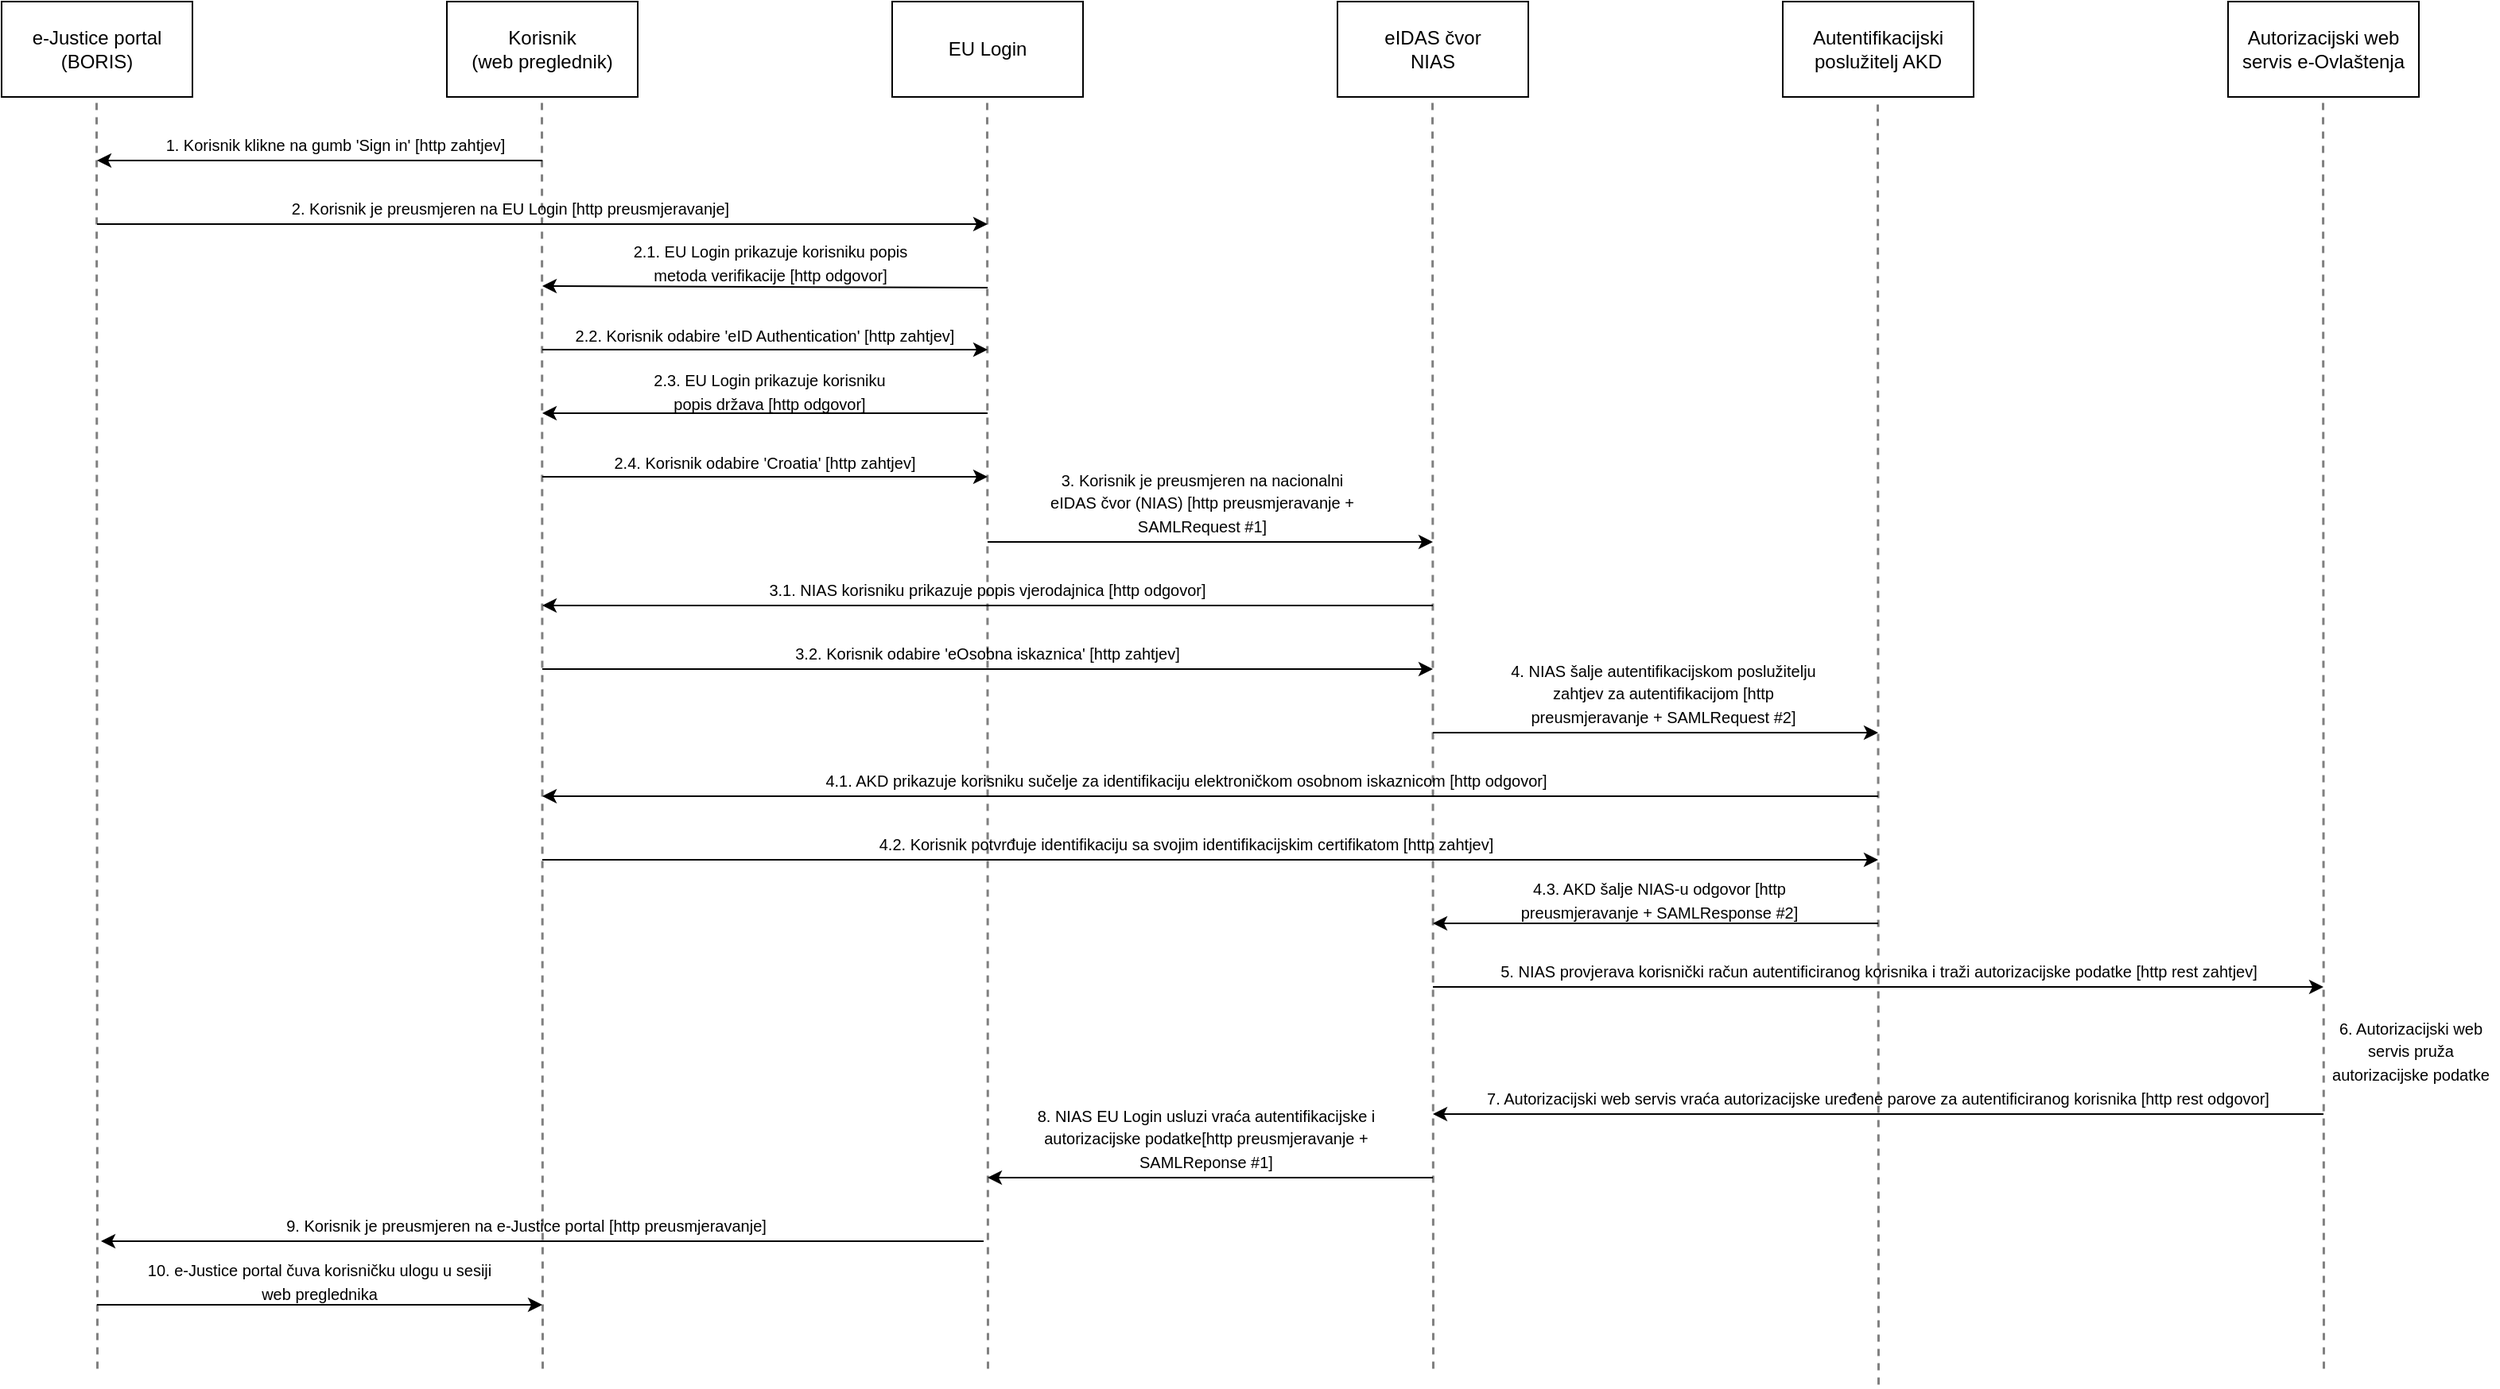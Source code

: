 <mxfile version="24.1.0" type="github">
  <diagram name="Page-1" id="2YBvvXClWsGukQMizWep">
    <mxGraphModel dx="1674" dy="780" grid="1" gridSize="10" guides="1" tooltips="1" connect="1" arrows="1" fold="1" page="1" pageScale="1" pageWidth="850" pageHeight="1100" math="0" shadow="0">
      <root>
        <mxCell id="0" />
        <mxCell id="1" parent="0" />
        <mxCell id="p3eJGVzJpjYLF1nv2MW--1" value="" style="rounded=0;whiteSpace=wrap;html=1;" vertex="1" parent="1">
          <mxGeometry x="340" y="160" width="120" height="60" as="geometry" />
        </mxCell>
        <mxCell id="p3eJGVzJpjYLF1nv2MW--2" value="e-Justice portal (BORIS)" style="text;html=1;align=center;verticalAlign=middle;whiteSpace=wrap;rounded=0;" vertex="1" parent="1">
          <mxGeometry x="350" y="175" width="100" height="30" as="geometry" />
        </mxCell>
        <mxCell id="p3eJGVzJpjYLF1nv2MW--3" value="" style="rounded=0;whiteSpace=wrap;html=1;" vertex="1" parent="1">
          <mxGeometry x="620" y="160" width="120" height="60" as="geometry" />
        </mxCell>
        <mxCell id="p3eJGVzJpjYLF1nv2MW--4" value="Korisnik&lt;br&gt;(web preglednik)" style="text;html=1;align=center;verticalAlign=middle;whiteSpace=wrap;rounded=0;" vertex="1" parent="1">
          <mxGeometry x="625" y="175" width="110" height="30" as="geometry" />
        </mxCell>
        <mxCell id="p3eJGVzJpjYLF1nv2MW--5" value="" style="rounded=0;whiteSpace=wrap;html=1;" vertex="1" parent="1">
          <mxGeometry x="900" y="160" width="120" height="60" as="geometry" />
        </mxCell>
        <mxCell id="p3eJGVzJpjYLF1nv2MW--6" value="EU Login" style="text;html=1;align=center;verticalAlign=middle;whiteSpace=wrap;rounded=0;" vertex="1" parent="1">
          <mxGeometry x="905" y="175" width="110" height="30" as="geometry" />
        </mxCell>
        <mxCell id="p3eJGVzJpjYLF1nv2MW--7" value="" style="rounded=0;whiteSpace=wrap;html=1;" vertex="1" parent="1">
          <mxGeometry x="1180" y="160" width="120" height="60" as="geometry" />
        </mxCell>
        <mxCell id="p3eJGVzJpjYLF1nv2MW--8" value="eIDAS čvor&lt;br&gt;NIAS" style="text;html=1;align=center;verticalAlign=middle;whiteSpace=wrap;rounded=0;" vertex="1" parent="1">
          <mxGeometry x="1185" y="175" width="110" height="30" as="geometry" />
        </mxCell>
        <mxCell id="p3eJGVzJpjYLF1nv2MW--9" value="" style="endArrow=none;dashed=1;html=1;rounded=0;jumpSize=10;jumpStyle=arc;strokeWidth=1.5;strokeColor=#808080;" edge="1" parent="1">
          <mxGeometry width="50" height="50" relative="1" as="geometry">
            <mxPoint x="400" y="1020" as="sourcePoint" />
            <mxPoint x="399.5" y="220" as="targetPoint" />
          </mxGeometry>
        </mxCell>
        <mxCell id="p3eJGVzJpjYLF1nv2MW--10" value="" style="endArrow=none;dashed=1;html=1;rounded=0;strokeWidth=1.5;strokeColor=#808080;" edge="1" parent="1">
          <mxGeometry width="50" height="50" relative="1" as="geometry">
            <mxPoint x="680" y="1020" as="sourcePoint" />
            <mxPoint x="679.5" y="220" as="targetPoint" />
          </mxGeometry>
        </mxCell>
        <mxCell id="p3eJGVzJpjYLF1nv2MW--11" value="" style="endArrow=none;dashed=1;html=1;rounded=0;strokeWidth=1.5;strokeColor=#808080;" edge="1" parent="1">
          <mxGeometry width="50" height="50" relative="1" as="geometry">
            <mxPoint x="960" y="1020" as="sourcePoint" />
            <mxPoint x="959.5" y="220" as="targetPoint" />
          </mxGeometry>
        </mxCell>
        <mxCell id="p3eJGVzJpjYLF1nv2MW--12" value="" style="endArrow=none;dashed=1;html=1;rounded=0;strokeWidth=1.5;strokeColor=#808080;" edge="1" parent="1">
          <mxGeometry width="50" height="50" relative="1" as="geometry">
            <mxPoint x="1240" y="1020" as="sourcePoint" />
            <mxPoint x="1239.5" y="220" as="targetPoint" />
          </mxGeometry>
        </mxCell>
        <mxCell id="p3eJGVzJpjYLF1nv2MW--13" value="" style="endArrow=classic;html=1;rounded=0;" edge="1" parent="1">
          <mxGeometry width="50" height="50" relative="1" as="geometry">
            <mxPoint x="680" y="260" as="sourcePoint" />
            <mxPoint x="400" y="260" as="targetPoint" />
          </mxGeometry>
        </mxCell>
        <mxCell id="p3eJGVzJpjYLF1nv2MW--14" value="&lt;font style=&quot;font-size: 10px;&quot;&gt;1. Korisnik klikne na gumb &#39;Sign in&#39; [http zahtjev]&lt;/font&gt;" style="text;html=1;align=center;verticalAlign=middle;whiteSpace=wrap;rounded=0;" vertex="1" parent="1">
          <mxGeometry x="430" y="240" width="240" height="20" as="geometry" />
        </mxCell>
        <mxCell id="p3eJGVzJpjYLF1nv2MW--15" value="" style="endArrow=classic;html=1;rounded=0;" edge="1" parent="1">
          <mxGeometry width="50" height="50" relative="1" as="geometry">
            <mxPoint x="400" y="300" as="sourcePoint" />
            <mxPoint x="960" y="300" as="targetPoint" />
          </mxGeometry>
        </mxCell>
        <mxCell id="p3eJGVzJpjYLF1nv2MW--16" value="&lt;font style=&quot;font-size: 10px;&quot;&gt;2. Korisnik je preusmjeren na EU Login [http preusmjeravanje]&lt;/font&gt;" style="text;html=1;align=center;verticalAlign=middle;whiteSpace=wrap;rounded=0;" vertex="1" parent="1">
          <mxGeometry x="490" y="280" width="340" height="20" as="geometry" />
        </mxCell>
        <mxCell id="p3eJGVzJpjYLF1nv2MW--17" value="" style="endArrow=classic;html=1;rounded=0;" edge="1" parent="1">
          <mxGeometry width="50" height="50" relative="1" as="geometry">
            <mxPoint x="960" y="340" as="sourcePoint" />
            <mxPoint x="680" y="339" as="targetPoint" />
          </mxGeometry>
        </mxCell>
        <mxCell id="p3eJGVzJpjYLF1nv2MW--18" value="&lt;font style=&quot;font-size: 10px;&quot;&gt;2.1. EU Login prikazuje korisniku popis metoda verifikacije [http odgovor]&lt;/font&gt;" style="text;html=1;align=center;verticalAlign=middle;whiteSpace=wrap;rounded=0;" vertex="1" parent="1">
          <mxGeometry x="726.25" y="319" width="195" height="10" as="geometry" />
        </mxCell>
        <mxCell id="p3eJGVzJpjYLF1nv2MW--19" value="" style="endArrow=classic;html=1;rounded=0;" edge="1" parent="1">
          <mxGeometry width="50" height="50" relative="1" as="geometry">
            <mxPoint x="680" y="379" as="sourcePoint" />
            <mxPoint x="960" y="379" as="targetPoint" />
          </mxGeometry>
        </mxCell>
        <mxCell id="p3eJGVzJpjYLF1nv2MW--20" value="&lt;font style=&quot;font-size: 10px;&quot;&gt;2.2. Korisnik odabire &#39;eID Authentication&#39; [http zahtjev]&lt;/font&gt;" style="text;html=1;align=center;verticalAlign=middle;whiteSpace=wrap;rounded=0;" vertex="1" parent="1">
          <mxGeometry x="695" y="360" width="250" height="20" as="geometry" />
        </mxCell>
        <mxCell id="p3eJGVzJpjYLF1nv2MW--21" value="" style="endArrow=classic;html=1;rounded=0;" edge="1" parent="1">
          <mxGeometry width="50" height="50" relative="1" as="geometry">
            <mxPoint x="960" y="419" as="sourcePoint" />
            <mxPoint x="680" y="419" as="targetPoint" />
          </mxGeometry>
        </mxCell>
        <mxCell id="p3eJGVzJpjYLF1nv2MW--22" value="&lt;font style=&quot;font-size: 10px;&quot;&gt;2.3. EU Login prikazuje korisniku popis država [http odgovor]&lt;/font&gt;" style="text;html=1;align=center;verticalAlign=middle;whiteSpace=wrap;rounded=0;" vertex="1" parent="1">
          <mxGeometry x="746.25" y="390" width="153.75" height="30" as="geometry" />
        </mxCell>
        <mxCell id="p3eJGVzJpjYLF1nv2MW--23" value="" style="endArrow=classic;html=1;rounded=0;" edge="1" parent="1">
          <mxGeometry width="50" height="50" relative="1" as="geometry">
            <mxPoint x="680" y="459" as="sourcePoint" />
            <mxPoint x="960" y="459" as="targetPoint" />
          </mxGeometry>
        </mxCell>
        <mxCell id="p3eJGVzJpjYLF1nv2MW--24" value="&lt;font style=&quot;font-size: 10px;&quot;&gt;2.4. Korisnik odabire &#39;Croatia&#39; [http zahtjev]&lt;/font&gt;" style="text;html=1;align=center;verticalAlign=middle;whiteSpace=wrap;rounded=0;" vertex="1" parent="1">
          <mxGeometry x="710" y="440" width="220" height="20" as="geometry" />
        </mxCell>
        <mxCell id="p3eJGVzJpjYLF1nv2MW--25" value="" style="endArrow=classic;html=1;rounded=0;" edge="1" parent="1">
          <mxGeometry width="50" height="50" relative="1" as="geometry">
            <mxPoint x="960" y="500" as="sourcePoint" />
            <mxPoint x="1240" y="500" as="targetPoint" />
          </mxGeometry>
        </mxCell>
        <mxCell id="p3eJGVzJpjYLF1nv2MW--26" value="&lt;font style=&quot;font-size: 10px;&quot;&gt;3. Korisnik je preusmjeren na nacionalni eIDAS čvor (NIAS) [http preusmjeravanje + SAMLRequest #1]&lt;/font&gt;" style="text;html=1;align=center;verticalAlign=middle;whiteSpace=wrap;rounded=0;" vertex="1" parent="1">
          <mxGeometry x="990" y="460" width="210" height="30" as="geometry" />
        </mxCell>
        <mxCell id="p3eJGVzJpjYLF1nv2MW--27" value="" style="endArrow=classic;html=1;rounded=0;" edge="1" parent="1">
          <mxGeometry width="50" height="50" relative="1" as="geometry">
            <mxPoint x="1240" y="540" as="sourcePoint" />
            <mxPoint x="680" y="540" as="targetPoint" />
          </mxGeometry>
        </mxCell>
        <mxCell id="p3eJGVzJpjYLF1nv2MW--28" value="&lt;font style=&quot;font-size: 10px;&quot;&gt;3.1. NIAS korisniku prikazuje popis vjerodajnica [http odgovor]&lt;/font&gt;" style="text;html=1;align=center;verticalAlign=middle;whiteSpace=wrap;rounded=0;" vertex="1" parent="1">
          <mxGeometry x="775" y="520" width="370" height="20" as="geometry" />
        </mxCell>
        <mxCell id="p3eJGVzJpjYLF1nv2MW--29" value="" style="endArrow=classic;html=1;rounded=0;" edge="1" parent="1">
          <mxGeometry width="50" height="50" relative="1" as="geometry">
            <mxPoint x="680" y="580" as="sourcePoint" />
            <mxPoint x="1240" y="580" as="targetPoint" />
          </mxGeometry>
        </mxCell>
        <mxCell id="p3eJGVzJpjYLF1nv2MW--30" value="&lt;font style=&quot;font-size: 10px;&quot;&gt;3.2. Korisnik odabire &#39;eOsobna iskaznica&#39; [http zahtjev]&lt;/font&gt;" style="text;html=1;align=center;verticalAlign=middle;whiteSpace=wrap;rounded=0;" vertex="1" parent="1">
          <mxGeometry x="825" y="560" width="270" height="20" as="geometry" />
        </mxCell>
        <mxCell id="p3eJGVzJpjYLF1nv2MW--31" value="" style="rounded=0;whiteSpace=wrap;html=1;" vertex="1" parent="1">
          <mxGeometry x="1460" y="160" width="120" height="60" as="geometry" />
        </mxCell>
        <mxCell id="p3eJGVzJpjYLF1nv2MW--32" value="Autentifikacijski poslužitelj AKD" style="text;html=1;align=center;verticalAlign=middle;whiteSpace=wrap;rounded=0;" vertex="1" parent="1">
          <mxGeometry x="1465" y="175" width="110" height="30" as="geometry" />
        </mxCell>
        <mxCell id="p3eJGVzJpjYLF1nv2MW--33" value="" style="endArrow=none;dashed=1;html=1;rounded=0;strokeWidth=1.5;strokeColor=#808080;" edge="1" parent="1">
          <mxGeometry width="50" height="50" relative="1" as="geometry">
            <mxPoint x="1520" y="1030" as="sourcePoint" />
            <mxPoint x="1519.5" y="220" as="targetPoint" />
          </mxGeometry>
        </mxCell>
        <mxCell id="p3eJGVzJpjYLF1nv2MW--34" value="" style="endArrow=classic;html=1;rounded=0;" edge="1" parent="1">
          <mxGeometry width="50" height="50" relative="1" as="geometry">
            <mxPoint x="1240" y="620" as="sourcePoint" />
            <mxPoint x="1520" y="620" as="targetPoint" />
          </mxGeometry>
        </mxCell>
        <mxCell id="p3eJGVzJpjYLF1nv2MW--35" value="&lt;font style=&quot;font-size: 10px;&quot;&gt;4. NIAS šalje autentifikacijskom poslužitelju zahtjev za autentifikacijom [http preusmjeravanje + SAMLRequest #2]&lt;/font&gt;" style="text;html=1;align=center;verticalAlign=middle;whiteSpace=wrap;rounded=0;" vertex="1" parent="1">
          <mxGeometry x="1280" y="580" width="210" height="30" as="geometry" />
        </mxCell>
        <mxCell id="p3eJGVzJpjYLF1nv2MW--36" value="" style="endArrow=classic;html=1;rounded=0;" edge="1" parent="1">
          <mxGeometry width="50" height="50" relative="1" as="geometry">
            <mxPoint x="1520" y="660" as="sourcePoint" />
            <mxPoint x="680" y="660" as="targetPoint" />
          </mxGeometry>
        </mxCell>
        <mxCell id="p3eJGVzJpjYLF1nv2MW--37" value="&lt;font style=&quot;font-size: 10px;&quot;&gt;4.1. AKD prikazuje korisniku sučelje za identifikaciju elektroničkom osobnom iskaznicom [http odgovor]&lt;/font&gt;" style="text;html=1;align=center;verticalAlign=middle;whiteSpace=wrap;rounded=0;" vertex="1" parent="1">
          <mxGeometry x="810" y="640" width="550" height="20" as="geometry" />
        </mxCell>
        <mxCell id="p3eJGVzJpjYLF1nv2MW--38" value="" style="endArrow=classic;html=1;rounded=0;" edge="1" parent="1">
          <mxGeometry width="50" height="50" relative="1" as="geometry">
            <mxPoint x="680" y="700" as="sourcePoint" />
            <mxPoint x="1520" y="700" as="targetPoint" />
          </mxGeometry>
        </mxCell>
        <mxCell id="p3eJGVzJpjYLF1nv2MW--39" value="&lt;font style=&quot;font-size: 10px;&quot;&gt;4.2. Korisnik potvrđuje identifikaciju sa svojim identifikacijskim certifikatom [http zahtjev]&lt;/font&gt;" style="text;html=1;align=center;verticalAlign=middle;whiteSpace=wrap;rounded=0;" vertex="1" parent="1">
          <mxGeometry x="840" y="680" width="490" height="20" as="geometry" />
        </mxCell>
        <mxCell id="p3eJGVzJpjYLF1nv2MW--40" value="" style="endArrow=classic;html=1;rounded=0;" edge="1" parent="1">
          <mxGeometry width="50" height="50" relative="1" as="geometry">
            <mxPoint x="1520" y="740" as="sourcePoint" />
            <mxPoint x="1240" y="740" as="targetPoint" />
          </mxGeometry>
        </mxCell>
        <mxCell id="p3eJGVzJpjYLF1nv2MW--41" value="&lt;font style=&quot;font-size: 10px;&quot;&gt;4.3. AKD šalje NIAS-u odgovor [http preusmjeravanje + SAMLResponse #2]&lt;/font&gt;" style="text;html=1;align=center;verticalAlign=middle;whiteSpace=wrap;rounded=0;" vertex="1" parent="1">
          <mxGeometry x="1280" y="710" width="205" height="30" as="geometry" />
        </mxCell>
        <mxCell id="p3eJGVzJpjYLF1nv2MW--42" value="" style="rounded=0;whiteSpace=wrap;html=1;" vertex="1" parent="1">
          <mxGeometry x="1740" y="160" width="120" height="60" as="geometry" />
        </mxCell>
        <mxCell id="p3eJGVzJpjYLF1nv2MW--43" value="Autorizacijski web servis e-Ovlaštenja" style="text;html=1;align=center;verticalAlign=middle;whiteSpace=wrap;rounded=0;" vertex="1" parent="1">
          <mxGeometry x="1745" y="175" width="110" height="30" as="geometry" />
        </mxCell>
        <mxCell id="p3eJGVzJpjYLF1nv2MW--44" value="" style="endArrow=none;dashed=1;html=1;rounded=0;strokeWidth=1.5;strokeColor=#808080;" edge="1" parent="1">
          <mxGeometry width="50" height="50" relative="1" as="geometry">
            <mxPoint x="1800" y="1020" as="sourcePoint" />
            <mxPoint x="1799.5" y="220" as="targetPoint" />
          </mxGeometry>
        </mxCell>
        <mxCell id="p3eJGVzJpjYLF1nv2MW--45" value="" style="endArrow=classic;html=1;rounded=0;" edge="1" parent="1">
          <mxGeometry width="50" height="50" relative="1" as="geometry">
            <mxPoint x="1240" y="780" as="sourcePoint" />
            <mxPoint x="1800" y="780" as="targetPoint" />
          </mxGeometry>
        </mxCell>
        <mxCell id="p3eJGVzJpjYLF1nv2MW--46" value="&lt;font style=&quot;font-size: 10px;&quot;&gt;5. NIAS provjerava korisnički račun autentificiranog korisnika i traži autorizacijske podatke [http rest zahtjev]&lt;/font&gt;" style="text;html=1;align=center;verticalAlign=middle;whiteSpace=wrap;rounded=0;" vertex="1" parent="1">
          <mxGeometry x="1277.5" y="760" width="485" height="20" as="geometry" />
        </mxCell>
        <mxCell id="p3eJGVzJpjYLF1nv2MW--47" value="" style="endArrow=classic;html=1;rounded=0;" edge="1" parent="1">
          <mxGeometry width="50" height="50" relative="1" as="geometry">
            <mxPoint x="1800" y="860" as="sourcePoint" />
            <mxPoint x="1240" y="860" as="targetPoint" />
          </mxGeometry>
        </mxCell>
        <mxCell id="p3eJGVzJpjYLF1nv2MW--48" value="&lt;font style=&quot;font-size: 10px;&quot;&gt;7. Autorizacijski web servis vraća autorizacijske uređene parove za autentificiranog korisnika [http rest odgovor]&lt;/font&gt;" style="text;html=1;align=center;verticalAlign=middle;whiteSpace=wrap;rounded=0;" vertex="1" parent="1">
          <mxGeometry x="1270" y="840" width="500" height="20" as="geometry" />
        </mxCell>
        <mxCell id="p3eJGVzJpjYLF1nv2MW--49" value="&lt;font style=&quot;font-size: 10px;&quot;&gt;6. Autorizacijski web servis pruža autorizacijske podatke&lt;/font&gt;" style="text;html=1;align=center;verticalAlign=middle;whiteSpace=wrap;rounded=0;" vertex="1" parent="1">
          <mxGeometry x="1800" y="810" width="110" height="20" as="geometry" />
        </mxCell>
        <mxCell id="p3eJGVzJpjYLF1nv2MW--50" value="" style="endArrow=classic;html=1;rounded=0;" edge="1" parent="1">
          <mxGeometry width="50" height="50" relative="1" as="geometry">
            <mxPoint x="1240" y="900" as="sourcePoint" />
            <mxPoint x="960" y="900" as="targetPoint" />
          </mxGeometry>
        </mxCell>
        <mxCell id="p3eJGVzJpjYLF1nv2MW--51" value="&lt;font style=&quot;font-size: 10px;&quot;&gt;8. NIAS EU Login usluzi vraća autentifikacijske i autorizacijske podatke[http preusmjeravanje + SAMLReponse #1]&lt;/font&gt;" style="text;html=1;align=center;verticalAlign=middle;whiteSpace=wrap;rounded=0;" vertex="1" parent="1">
          <mxGeometry x="990" y="860" width="215" height="30" as="geometry" />
        </mxCell>
        <mxCell id="p3eJGVzJpjYLF1nv2MW--52" value="" style="endArrow=classic;html=1;rounded=0;" edge="1" parent="1">
          <mxGeometry width="50" height="50" relative="1" as="geometry">
            <mxPoint x="957.5" y="940" as="sourcePoint" />
            <mxPoint x="402.5" y="940" as="targetPoint" />
          </mxGeometry>
        </mxCell>
        <mxCell id="p3eJGVzJpjYLF1nv2MW--53" value="&lt;font style=&quot;font-size: 10px;&quot;&gt;9. Korisnik je preusmjeren na e-Justice portal [http preusmjeravanje]&lt;/font&gt;" style="text;html=1;align=center;verticalAlign=middle;whiteSpace=wrap;rounded=0;" vertex="1" parent="1">
          <mxGeometry x="490" y="920" width="360" height="20" as="geometry" />
        </mxCell>
        <mxCell id="p3eJGVzJpjYLF1nv2MW--54" value="&lt;font style=&quot;font-size: 10px;&quot;&gt;10. e-Justice portal čuva korisničku ulogu u sesiji web preglednika&lt;/font&gt;" style="text;html=1;align=center;verticalAlign=middle;whiteSpace=wrap;rounded=0;" vertex="1" parent="1">
          <mxGeometry x="430" y="950" width="220" height="30" as="geometry" />
        </mxCell>
        <mxCell id="p3eJGVzJpjYLF1nv2MW--55" value="" style="endArrow=classic;html=1;rounded=0;" edge="1" parent="1">
          <mxGeometry width="50" height="50" relative="1" as="geometry">
            <mxPoint x="400" y="980" as="sourcePoint" />
            <mxPoint x="680" y="980" as="targetPoint" />
          </mxGeometry>
        </mxCell>
      </root>
    </mxGraphModel>
  </diagram>
</mxfile>
